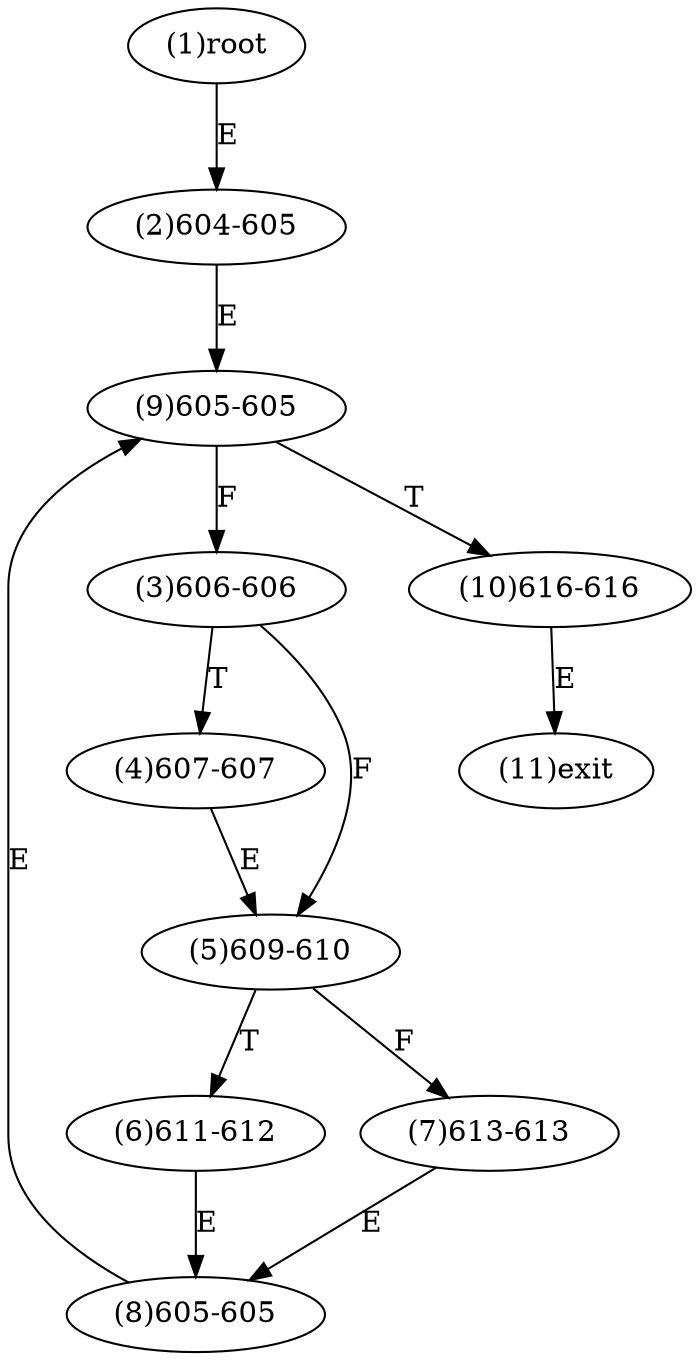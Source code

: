 digraph "" { 
1[ label="(1)root"];
2[ label="(2)604-605"];
3[ label="(3)606-606"];
4[ label="(4)607-607"];
5[ label="(5)609-610"];
6[ label="(6)611-612"];
7[ label="(7)613-613"];
8[ label="(8)605-605"];
9[ label="(9)605-605"];
10[ label="(10)616-616"];
11[ label="(11)exit"];
1->2[ label="E"];
2->9[ label="E"];
3->5[ label="F"];
3->4[ label="T"];
4->5[ label="E"];
5->7[ label="F"];
5->6[ label="T"];
6->8[ label="E"];
7->8[ label="E"];
8->9[ label="E"];
9->3[ label="F"];
9->10[ label="T"];
10->11[ label="E"];
}